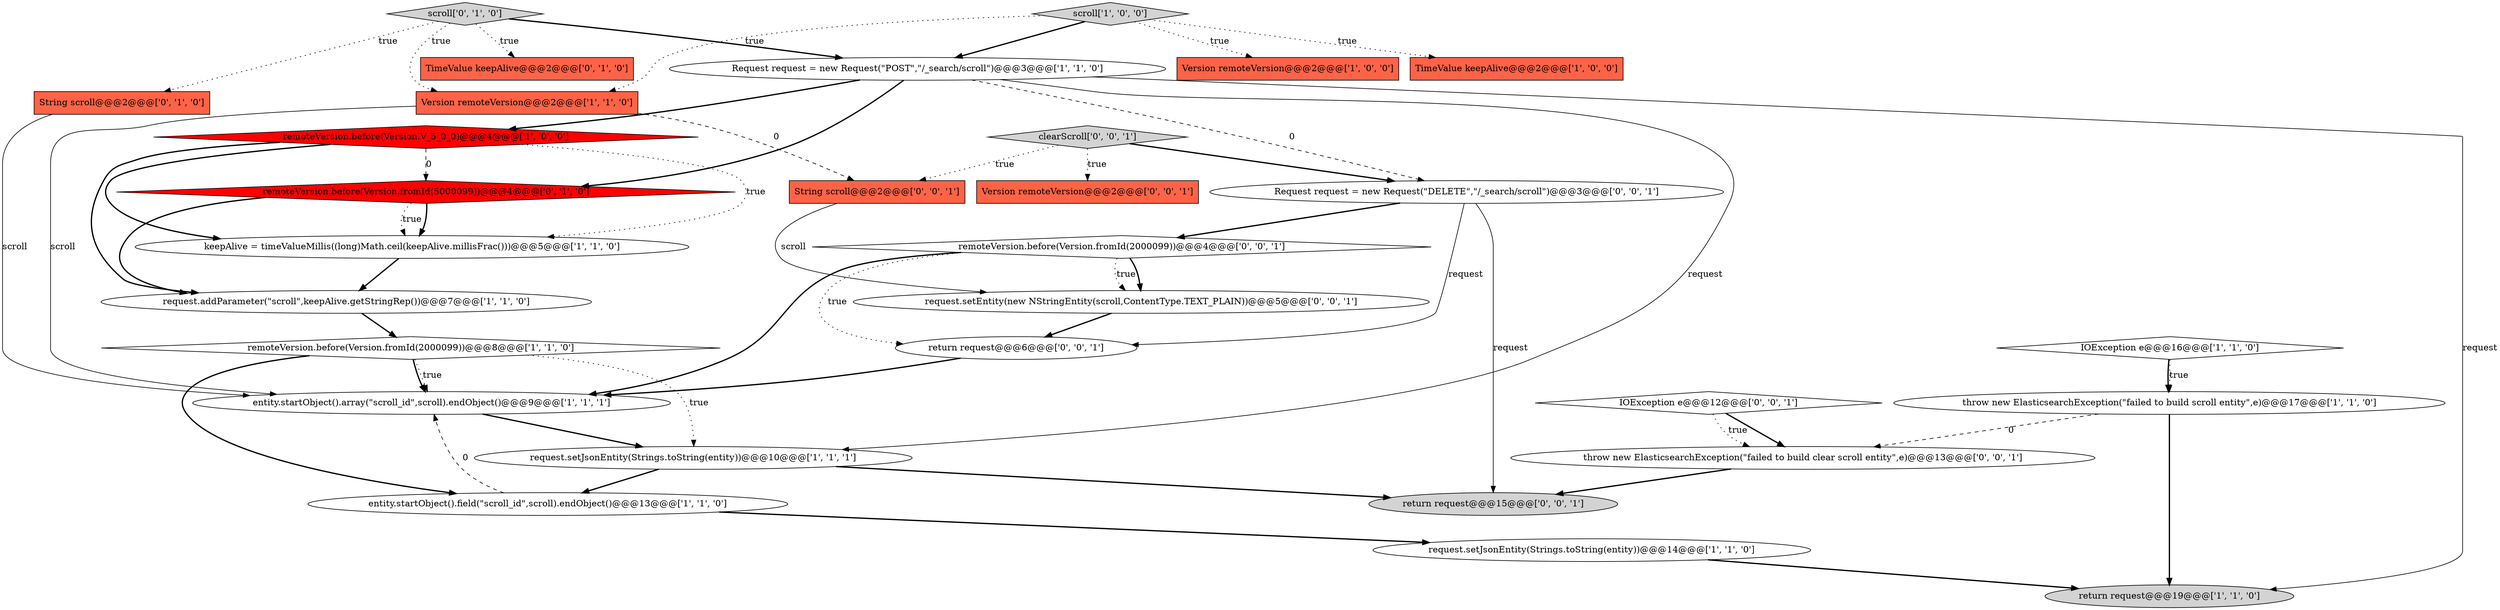 digraph {
10 [style = filled, label = "IOException e@@@16@@@['1', '1', '0']", fillcolor = white, shape = diamond image = "AAA0AAABBB1BBB"];
24 [style = filled, label = "IOException e@@@12@@@['0', '0', '1']", fillcolor = white, shape = diamond image = "AAA0AAABBB3BBB"];
14 [style = filled, label = "request.addParameter(\"scroll\",keepAlive.getStringRep())@@@7@@@['1', '1', '0']", fillcolor = white, shape = ellipse image = "AAA0AAABBB1BBB"];
13 [style = filled, label = "throw new ElasticsearchException(\"failed to build scroll entity\",e)@@@17@@@['1', '1', '0']", fillcolor = white, shape = ellipse image = "AAA0AAABBB1BBB"];
27 [style = filled, label = "clearScroll['0', '0', '1']", fillcolor = lightgray, shape = diamond image = "AAA0AAABBB3BBB"];
17 [style = filled, label = "scroll['0', '1', '0']", fillcolor = lightgray, shape = diamond image = "AAA0AAABBB2BBB"];
26 [style = filled, label = "throw new ElasticsearchException(\"failed to build clear scroll entity\",e)@@@13@@@['0', '0', '1']", fillcolor = white, shape = ellipse image = "AAA0AAABBB3BBB"];
15 [style = filled, label = "remoteVersion.before(Version.fromId(2000099))@@@8@@@['1', '1', '0']", fillcolor = white, shape = diamond image = "AAA0AAABBB1BBB"];
9 [style = filled, label = "entity.startObject().field(\"scroll_id\",scroll).endObject()@@@13@@@['1', '1', '0']", fillcolor = white, shape = ellipse image = "AAA0AAABBB1BBB"];
25 [style = filled, label = "return request@@@15@@@['0', '0', '1']", fillcolor = lightgray, shape = ellipse image = "AAA0AAABBB3BBB"];
8 [style = filled, label = "request.setJsonEntity(Strings.toString(entity))@@@14@@@['1', '1', '0']", fillcolor = white, shape = ellipse image = "AAA0AAABBB1BBB"];
0 [style = filled, label = "keepAlive = timeValueMillis((long)Math.ceil(keepAlive.millisFrac()))@@@5@@@['1', '1', '0']", fillcolor = white, shape = ellipse image = "AAA0AAABBB1BBB"];
2 [style = filled, label = "Version remoteVersion@@@2@@@['1', '0', '0']", fillcolor = tomato, shape = box image = "AAA0AAABBB1BBB"];
11 [style = filled, label = "Version remoteVersion@@@2@@@['1', '1', '0']", fillcolor = tomato, shape = box image = "AAA0AAABBB1BBB"];
12 [style = filled, label = "scroll['1', '0', '0']", fillcolor = lightgray, shape = diamond image = "AAA0AAABBB1BBB"];
16 [style = filled, label = "String scroll@@@2@@@['0', '1', '0']", fillcolor = tomato, shape = box image = "AAA0AAABBB2BBB"];
18 [style = filled, label = "TimeValue keepAlive@@@2@@@['0', '1', '0']", fillcolor = tomato, shape = box image = "AAA0AAABBB2BBB"];
1 [style = filled, label = "entity.startObject().array(\"scroll_id\",scroll).endObject()@@@9@@@['1', '1', '1']", fillcolor = white, shape = ellipse image = "AAA0AAABBB1BBB"];
3 [style = filled, label = "remoteVersion.before(Version.V_5_0_0)@@@4@@@['1', '0', '0']", fillcolor = red, shape = diamond image = "AAA1AAABBB1BBB"];
28 [style = filled, label = "Request request = new Request(\"DELETE\",\"/_search/scroll\")@@@3@@@['0', '0', '1']", fillcolor = white, shape = ellipse image = "AAA0AAABBB3BBB"];
19 [style = filled, label = "remoteVersion.before(Version.fromId(5000099))@@@4@@@['0', '1', '0']", fillcolor = red, shape = diamond image = "AAA1AAABBB2BBB"];
29 [style = filled, label = "remoteVersion.before(Version.fromId(2000099))@@@4@@@['0', '0', '1']", fillcolor = white, shape = diamond image = "AAA0AAABBB3BBB"];
22 [style = filled, label = "String scroll@@@2@@@['0', '0', '1']", fillcolor = tomato, shape = box image = "AAA0AAABBB3BBB"];
5 [style = filled, label = "TimeValue keepAlive@@@2@@@['1', '0', '0']", fillcolor = tomato, shape = box image = "AAA0AAABBB1BBB"];
6 [style = filled, label = "Request request = new Request(\"POST\",\"/_search/scroll\")@@@3@@@['1', '1', '0']", fillcolor = white, shape = ellipse image = "AAA0AAABBB1BBB"];
20 [style = filled, label = "Version remoteVersion@@@2@@@['0', '0', '1']", fillcolor = tomato, shape = box image = "AAA0AAABBB3BBB"];
7 [style = filled, label = "request.setJsonEntity(Strings.toString(entity))@@@10@@@['1', '1', '1']", fillcolor = white, shape = ellipse image = "AAA0AAABBB1BBB"];
23 [style = filled, label = "request.setEntity(new NStringEntity(scroll,ContentType.TEXT_PLAIN))@@@5@@@['0', '0', '1']", fillcolor = white, shape = ellipse image = "AAA0AAABBB3BBB"];
4 [style = filled, label = "return request@@@19@@@['1', '1', '0']", fillcolor = lightgray, shape = ellipse image = "AAA0AAABBB1BBB"];
21 [style = filled, label = "return request@@@6@@@['0', '0', '1']", fillcolor = white, shape = ellipse image = "AAA0AAABBB3BBB"];
28->29 [style = bold, label=""];
6->3 [style = bold, label=""];
6->7 [style = solid, label="request"];
27->22 [style = dotted, label="true"];
11->1 [style = solid, label="scroll"];
17->18 [style = dotted, label="true"];
17->6 [style = bold, label=""];
28->21 [style = solid, label="request"];
27->28 [style = bold, label=""];
26->25 [style = bold, label=""];
3->14 [style = bold, label=""];
12->2 [style = dotted, label="true"];
11->22 [style = dashed, label="0"];
17->11 [style = dotted, label="true"];
29->23 [style = dotted, label="true"];
6->19 [style = bold, label=""];
29->23 [style = bold, label=""];
15->7 [style = dotted, label="true"];
9->8 [style = bold, label=""];
12->6 [style = bold, label=""];
1->7 [style = bold, label=""];
13->26 [style = dashed, label="0"];
3->0 [style = bold, label=""];
19->0 [style = bold, label=""];
6->4 [style = solid, label="request"];
3->19 [style = dashed, label="0"];
12->11 [style = dotted, label="true"];
17->16 [style = dotted, label="true"];
9->1 [style = dashed, label="0"];
7->9 [style = bold, label=""];
28->25 [style = solid, label="request"];
24->26 [style = bold, label=""];
22->23 [style = solid, label="scroll"];
0->14 [style = bold, label=""];
16->1 [style = solid, label="scroll"];
6->28 [style = dashed, label="0"];
19->14 [style = bold, label=""];
10->13 [style = bold, label=""];
23->21 [style = bold, label=""];
10->13 [style = dotted, label="true"];
15->1 [style = bold, label=""];
15->9 [style = bold, label=""];
12->5 [style = dotted, label="true"];
15->1 [style = dotted, label="true"];
19->0 [style = dotted, label="true"];
24->26 [style = dotted, label="true"];
27->20 [style = dotted, label="true"];
21->1 [style = bold, label=""];
3->0 [style = dotted, label="true"];
29->21 [style = dotted, label="true"];
14->15 [style = bold, label=""];
7->25 [style = bold, label=""];
8->4 [style = bold, label=""];
29->1 [style = bold, label=""];
13->4 [style = bold, label=""];
}
